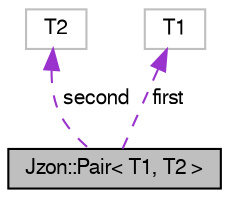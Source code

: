 digraph "Jzon::Pair&lt; T1, T2 &gt;"
{
  edge [fontname="FreeSans",fontsize="10",labelfontname="FreeSans",labelfontsize="10"];
  node [fontname="FreeSans",fontsize="10",shape=record];
  Node1 [label="Jzon::Pair\< T1, T2 \>",height=0.2,width=0.4,color="black", fillcolor="grey75", style="filled" fontcolor="black"];
  Node2 -> Node1 [dir="back",color="darkorchid3",fontsize="10",style="dashed",label=" second" ,fontname="FreeSans"];
  Node2 [label="T2",height=0.2,width=0.4,color="grey75", fillcolor="white", style="filled"];
  Node3 -> Node1 [dir="back",color="darkorchid3",fontsize="10",style="dashed",label=" first" ,fontname="FreeSans"];
  Node3 [label="T1",height=0.2,width=0.4,color="grey75", fillcolor="white", style="filled"];
}
